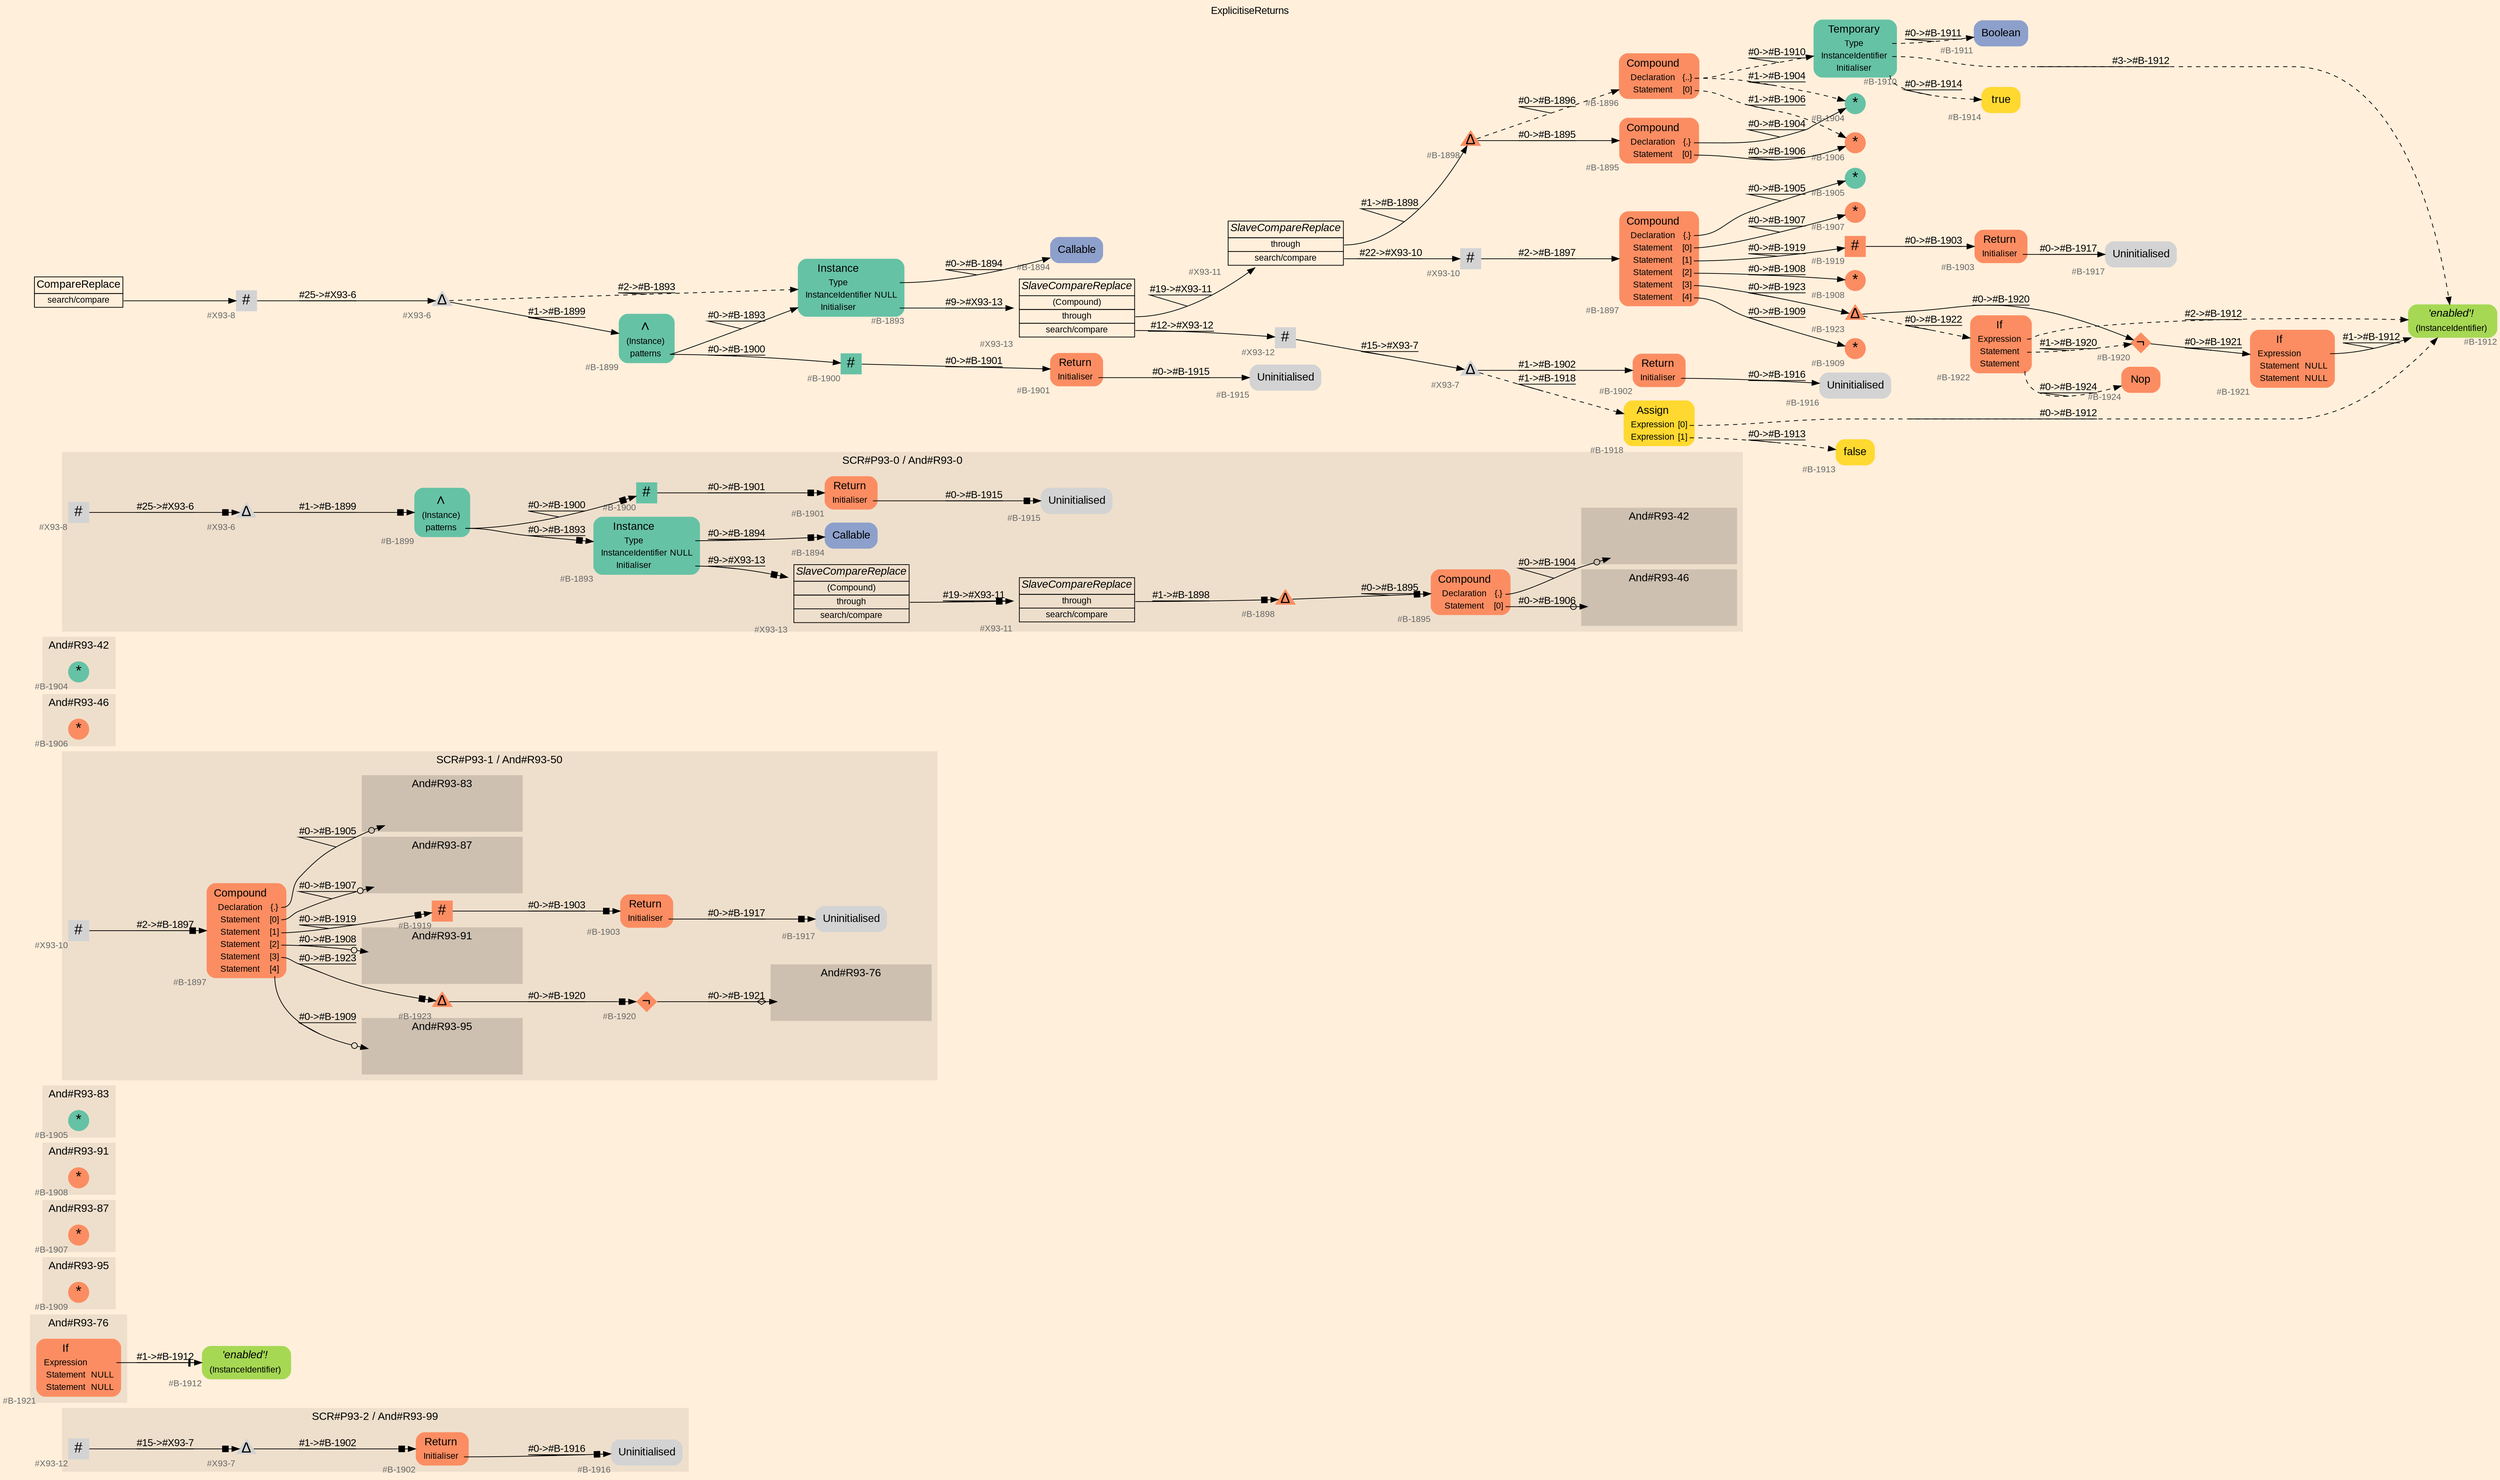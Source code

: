 digraph "ExplicitiseReturns" {
label = "ExplicitiseReturns"
labelloc = t
graph [
    rankdir = "LR"
    ranksep = 0.3
    bgcolor = antiquewhite1
    color = black
    fontcolor = black
    fontname = "Arial"
];
node [
    fontname = "Arial"
];
edge [
    fontname = "Arial"
];

// -------------------- figure And#R93-99 --------------------
// -------- region And#R93-99 ----------
subgraph "clusterAnd#R93-99" {
    label = "SCR#P93-2 / And#R93-99"
    style = "filled"
    color = antiquewhite2
    fontsize = "15"
    // -------- block And#R93-99/#B-1902 ----------
    "And#R93-99/#B-1902" [
        fillcolor = "/set28/2"
        xlabel = "#B-1902"
        fontsize = "12"
        fontcolor = grey40
        shape = "plaintext"
        label = <<TABLE BORDER="0" CELLBORDER="0" CELLSPACING="0">
         <TR><TD><FONT COLOR="black" POINT-SIZE="15">Return</FONT></TD></TR>
         <TR><TD><FONT COLOR="black" POINT-SIZE="12">Initialiser</FONT></TD><TD PORT="port0"></TD></TR>
        </TABLE>>
        style = "rounded,filled"
    ];
    
    // -------- block And#R93-99/#B-1916 ----------
    "And#R93-99/#B-1916" [
        xlabel = "#B-1916"
        fontsize = "12"
        fontcolor = grey40
        shape = "plaintext"
        label = <<TABLE BORDER="0" CELLBORDER="0" CELLSPACING="0">
         <TR><TD><FONT COLOR="black" POINT-SIZE="15">Uninitialised</FONT></TD></TR>
        </TABLE>>
        style = "rounded,filled"
    ];
    
    // -------- block And#R93-99/#X93-7 ----------
    "And#R93-99/#X93-7" [
        xlabel = "#X93-7"
        fontsize = "12"
        fontcolor = grey40
        shape = "triangle"
        label = <<FONT COLOR="black" POINT-SIZE="20">Δ</FONT>>
        style = "filled"
        penwidth = 0.0
        fixedsize = true
        width = 0.4
        height = 0.4
    ];
    
    // -------- block And#R93-99/#X93-12 ----------
    "And#R93-99/#X93-12" [
        xlabel = "#X93-12"
        fontsize = "12"
        fontcolor = grey40
        shape = "square"
        label = <<FONT COLOR="black" POINT-SIZE="20">#</FONT>>
        style = "filled"
        penwidth = 0.0
        fixedsize = true
        width = 0.4
        height = 0.4
    ];
    
}

"And#R93-99/#B-1902":port0 -> "And#R93-99/#B-1916" [
    arrowhead="normalnonebox"
    label = "#0-&gt;#B-1916"
    decorate = true
    color = black
    fontcolor = black
];

"And#R93-99/#X93-7" -> "And#R93-99/#B-1902" [
    arrowhead="normalnonebox"
    label = "#1-&gt;#B-1902"
    decorate = true
    color = black
    fontcolor = black
];

"And#R93-99/#X93-12" -> "And#R93-99/#X93-7" [
    arrowhead="normalnonebox"
    label = "#15-&gt;#X93-7"
    decorate = true
    color = black
    fontcolor = black
];


// -------------------- figure And#R93-76 --------------------
// -------- region And#R93-76 ----------
subgraph "clusterAnd#R93-76" {
    label = "And#R93-76"
    style = "filled"
    color = antiquewhite2
    fontsize = "15"
    // -------- block And#R93-76/#B-1921 ----------
    "And#R93-76/#B-1921" [
        fillcolor = "/set28/2"
        xlabel = "#B-1921"
        fontsize = "12"
        fontcolor = grey40
        shape = "plaintext"
        label = <<TABLE BORDER="0" CELLBORDER="0" CELLSPACING="0">
         <TR><TD><FONT COLOR="black" POINT-SIZE="15">If</FONT></TD></TR>
         <TR><TD><FONT COLOR="black" POINT-SIZE="12">Expression</FONT></TD><TD PORT="port0"></TD></TR>
         <TR><TD><FONT COLOR="black" POINT-SIZE="12">Statement</FONT></TD><TD PORT="port1"><FONT COLOR="black" POINT-SIZE="12">NULL</FONT></TD></TR>
         <TR><TD><FONT COLOR="black" POINT-SIZE="12">Statement</FONT></TD><TD PORT="port2"><FONT COLOR="black" POINT-SIZE="12">NULL</FONT></TD></TR>
        </TABLE>>
        style = "rounded,filled"
    ];
    
}

// -------- block And#R93-76/#B-1912 ----------
"And#R93-76/#B-1912" [
    fillcolor = "/set28/5"
    xlabel = "#B-1912"
    fontsize = "12"
    fontcolor = grey40
    shape = "plaintext"
    label = <<TABLE BORDER="0" CELLBORDER="0" CELLSPACING="0">
     <TR><TD><FONT COLOR="black" POINT-SIZE="15"><I>'enabled'!</I></FONT></TD></TR>
     <TR><TD><FONT COLOR="black" POINT-SIZE="12">(InstanceIdentifier)</FONT></TD><TD PORT="port0"></TD></TR>
    </TABLE>>
    style = "rounded,filled"
];

"And#R93-76/#B-1921":port0 -> "And#R93-76/#B-1912" [
    arrowhead="normalnonetee"
    label = "#1-&gt;#B-1912"
    decorate = true
    color = black
    fontcolor = black
];


// -------------------- figure And#R93-95 --------------------
// -------- region And#R93-95 ----------
subgraph "clusterAnd#R93-95" {
    label = "And#R93-95"
    style = "filled"
    color = antiquewhite2
    fontsize = "15"
    // -------- block And#R93-95/#B-1909 ----------
    "And#R93-95/#B-1909" [
        fillcolor = "/set28/2"
        xlabel = "#B-1909"
        fontsize = "12"
        fontcolor = grey40
        shape = "circle"
        label = <<FONT COLOR="black" POINT-SIZE="20">*</FONT>>
        style = "filled"
        penwidth = 0.0
        fixedsize = true
        width = 0.4
        height = 0.4
    ];
    
}


// -------------------- figure And#R93-87 --------------------
// -------- region And#R93-87 ----------
subgraph "clusterAnd#R93-87" {
    label = "And#R93-87"
    style = "filled"
    color = antiquewhite2
    fontsize = "15"
    // -------- block And#R93-87/#B-1907 ----------
    "And#R93-87/#B-1907" [
        fillcolor = "/set28/2"
        xlabel = "#B-1907"
        fontsize = "12"
        fontcolor = grey40
        shape = "circle"
        label = <<FONT COLOR="black" POINT-SIZE="20">*</FONT>>
        style = "filled"
        penwidth = 0.0
        fixedsize = true
        width = 0.4
        height = 0.4
    ];
    
}


// -------------------- figure And#R93-91 --------------------
// -------- region And#R93-91 ----------
subgraph "clusterAnd#R93-91" {
    label = "And#R93-91"
    style = "filled"
    color = antiquewhite2
    fontsize = "15"
    // -------- block And#R93-91/#B-1908 ----------
    "And#R93-91/#B-1908" [
        fillcolor = "/set28/2"
        xlabel = "#B-1908"
        fontsize = "12"
        fontcolor = grey40
        shape = "circle"
        label = <<FONT COLOR="black" POINT-SIZE="20">*</FONT>>
        style = "filled"
        penwidth = 0.0
        fixedsize = true
        width = 0.4
        height = 0.4
    ];
    
}


// -------------------- figure And#R93-83 --------------------
// -------- region And#R93-83 ----------
subgraph "clusterAnd#R93-83" {
    label = "And#R93-83"
    style = "filled"
    color = antiquewhite2
    fontsize = "15"
    // -------- block And#R93-83/#B-1905 ----------
    "And#R93-83/#B-1905" [
        fillcolor = "/set28/1"
        xlabel = "#B-1905"
        fontsize = "12"
        fontcolor = grey40
        shape = "circle"
        label = <<FONT COLOR="black" POINT-SIZE="20">*</FONT>>
        style = "filled"
        penwidth = 0.0
        fixedsize = true
        width = 0.4
        height = 0.4
    ];
    
}


// -------------------- figure And#R93-50 --------------------
// -------- region And#R93-50 ----------
subgraph "clusterAnd#R93-50" {
    label = "SCR#P93-1 / And#R93-50"
    style = "filled"
    color = antiquewhite2
    fontsize = "15"
    // -------- block And#R93-50/#B-1897 ----------
    "And#R93-50/#B-1897" [
        fillcolor = "/set28/2"
        xlabel = "#B-1897"
        fontsize = "12"
        fontcolor = grey40
        shape = "plaintext"
        label = <<TABLE BORDER="0" CELLBORDER="0" CELLSPACING="0">
         <TR><TD><FONT COLOR="black" POINT-SIZE="15">Compound</FONT></TD></TR>
         <TR><TD><FONT COLOR="black" POINT-SIZE="12">Declaration</FONT></TD><TD PORT="port0"><FONT COLOR="black" POINT-SIZE="12">{.}</FONT></TD></TR>
         <TR><TD><FONT COLOR="black" POINT-SIZE="12">Statement</FONT></TD><TD PORT="port1"><FONT COLOR="black" POINT-SIZE="12">[0]</FONT></TD></TR>
         <TR><TD><FONT COLOR="black" POINT-SIZE="12">Statement</FONT></TD><TD PORT="port2"><FONT COLOR="black" POINT-SIZE="12">[1]</FONT></TD></TR>
         <TR><TD><FONT COLOR="black" POINT-SIZE="12">Statement</FONT></TD><TD PORT="port3"><FONT COLOR="black" POINT-SIZE="12">[2]</FONT></TD></TR>
         <TR><TD><FONT COLOR="black" POINT-SIZE="12">Statement</FONT></TD><TD PORT="port4"><FONT COLOR="black" POINT-SIZE="12">[3]</FONT></TD></TR>
         <TR><TD><FONT COLOR="black" POINT-SIZE="12">Statement</FONT></TD><TD PORT="port5"><FONT COLOR="black" POINT-SIZE="12">[4]</FONT></TD></TR>
        </TABLE>>
        style = "rounded,filled"
    ];
    
    // -------- block And#R93-50/#B-1903 ----------
    "And#R93-50/#B-1903" [
        fillcolor = "/set28/2"
        xlabel = "#B-1903"
        fontsize = "12"
        fontcolor = grey40
        shape = "plaintext"
        label = <<TABLE BORDER="0" CELLBORDER="0" CELLSPACING="0">
         <TR><TD><FONT COLOR="black" POINT-SIZE="15">Return</FONT></TD></TR>
         <TR><TD><FONT COLOR="black" POINT-SIZE="12">Initialiser</FONT></TD><TD PORT="port0"></TD></TR>
        </TABLE>>
        style = "rounded,filled"
    ];
    
    // -------- block And#R93-50/#B-1917 ----------
    "And#R93-50/#B-1917" [
        xlabel = "#B-1917"
        fontsize = "12"
        fontcolor = grey40
        shape = "plaintext"
        label = <<TABLE BORDER="0" CELLBORDER="0" CELLSPACING="0">
         <TR><TD><FONT COLOR="black" POINT-SIZE="15">Uninitialised</FONT></TD></TR>
        </TABLE>>
        style = "rounded,filled"
    ];
    
    // -------- block And#R93-50/#B-1919 ----------
    "And#R93-50/#B-1919" [
        fillcolor = "/set28/2"
        xlabel = "#B-1919"
        fontsize = "12"
        fontcolor = grey40
        shape = "square"
        label = <<FONT COLOR="black" POINT-SIZE="20">#</FONT>>
        style = "filled"
        penwidth = 0.0
        fixedsize = true
        width = 0.4
        height = 0.4
    ];
    
    // -------- block And#R93-50/#B-1920 ----------
    "And#R93-50/#B-1920" [
        fillcolor = "/set28/2"
        xlabel = "#B-1920"
        fontsize = "12"
        fontcolor = grey40
        shape = "diamond"
        label = <<FONT COLOR="black" POINT-SIZE="20">¬</FONT>>
        style = "filled"
        penwidth = 0.0
        fixedsize = true
        width = 0.4
        height = 0.4
    ];
    
    // -------- block And#R93-50/#B-1923 ----------
    "And#R93-50/#B-1923" [
        fillcolor = "/set28/2"
        xlabel = "#B-1923"
        fontsize = "12"
        fontcolor = grey40
        shape = "triangle"
        label = <<FONT COLOR="black" POINT-SIZE="20">Δ</FONT>>
        style = "filled"
        penwidth = 0.0
        fixedsize = true
        width = 0.4
        height = 0.4
    ];
    
    // -------- block And#R93-50/#X93-10 ----------
    "And#R93-50/#X93-10" [
        xlabel = "#X93-10"
        fontsize = "12"
        fontcolor = grey40
        shape = "square"
        label = <<FONT COLOR="black" POINT-SIZE="20">#</FONT>>
        style = "filled"
        penwidth = 0.0
        fixedsize = true
        width = 0.4
        height = 0.4
    ];
    
    // -------- region And#R93-50/And#R93-83 ----------
    subgraph "clusterAnd#R93-50/And#R93-83" {
        label = "And#R93-83"
        style = "filled"
        color = antiquewhite3
        fontsize = "15"
        // -------- block And#R93-50/And#R93-83/#B-1905 ----------
        "And#R93-50/And#R93-83/#B-1905" [
            fillcolor = "/set28/1"
            xlabel = "#B-1905"
            fontsize = "12"
            fontcolor = grey40
            shape = "none"
            style = "invisible"
        ];
        
    }
    
    // -------- region And#R93-50/And#R93-91 ----------
    subgraph "clusterAnd#R93-50/And#R93-91" {
        label = "And#R93-91"
        style = "filled"
        color = antiquewhite3
        fontsize = "15"
        // -------- block And#R93-50/And#R93-91/#B-1908 ----------
        "And#R93-50/And#R93-91/#B-1908" [
            fillcolor = "/set28/2"
            xlabel = "#B-1908"
            fontsize = "12"
            fontcolor = grey40
            shape = "none"
            style = "invisible"
        ];
        
    }
    
    // -------- region And#R93-50/And#R93-87 ----------
    subgraph "clusterAnd#R93-50/And#R93-87" {
        label = "And#R93-87"
        style = "filled"
        color = antiquewhite3
        fontsize = "15"
        // -------- block And#R93-50/And#R93-87/#B-1907 ----------
        "And#R93-50/And#R93-87/#B-1907" [
            fillcolor = "/set28/2"
            xlabel = "#B-1907"
            fontsize = "12"
            fontcolor = grey40
            shape = "none"
            style = "invisible"
        ];
        
    }
    
    // -------- region And#R93-50/And#R93-95 ----------
    subgraph "clusterAnd#R93-50/And#R93-95" {
        label = "And#R93-95"
        style = "filled"
        color = antiquewhite3
        fontsize = "15"
        // -------- block And#R93-50/And#R93-95/#B-1909 ----------
        "And#R93-50/And#R93-95/#B-1909" [
            fillcolor = "/set28/2"
            xlabel = "#B-1909"
            fontsize = "12"
            fontcolor = grey40
            shape = "none"
            style = "invisible"
        ];
        
    }
    
    // -------- region And#R93-50/And#R93-76 ----------
    subgraph "clusterAnd#R93-50/And#R93-76" {
        label = "And#R93-76"
        style = "filled"
        color = antiquewhite3
        fontsize = "15"
        // -------- block And#R93-50/And#R93-76/#B-1921 ----------
        "And#R93-50/And#R93-76/#B-1921" [
            fillcolor = "/set28/2"
            xlabel = "#B-1921"
            fontsize = "12"
            fontcolor = grey40
            shape = "none"
            style = "invisible"
        ];
        
    }
    
}

"And#R93-50/#B-1897":port0 -> "And#R93-50/And#R93-83/#B-1905" [
    arrowhead="normalnoneodot"
    label = "#0-&gt;#B-1905"
    decorate = true
    color = black
    fontcolor = black
];

"And#R93-50/#B-1897":port1 -> "And#R93-50/And#R93-87/#B-1907" [
    arrowhead="normalnoneodot"
    label = "#0-&gt;#B-1907"
    decorate = true
    color = black
    fontcolor = black
];

"And#R93-50/#B-1897":port2 -> "And#R93-50/#B-1919" [
    arrowhead="normalnonebox"
    label = "#0-&gt;#B-1919"
    decorate = true
    color = black
    fontcolor = black
];

"And#R93-50/#B-1897":port3 -> "And#R93-50/And#R93-91/#B-1908" [
    arrowhead="normalnoneodot"
    label = "#0-&gt;#B-1908"
    decorate = true
    color = black
    fontcolor = black
];

"And#R93-50/#B-1897":port4 -> "And#R93-50/#B-1923" [
    arrowhead="normalnonebox"
    label = "#0-&gt;#B-1923"
    decorate = true
    color = black
    fontcolor = black
];

"And#R93-50/#B-1897":port5 -> "And#R93-50/And#R93-95/#B-1909" [
    arrowhead="normalnoneodot"
    label = "#0-&gt;#B-1909"
    decorate = true
    color = black
    fontcolor = black
];

"And#R93-50/#B-1903":port0 -> "And#R93-50/#B-1917" [
    arrowhead="normalnonebox"
    label = "#0-&gt;#B-1917"
    decorate = true
    color = black
    fontcolor = black
];

"And#R93-50/#B-1919" -> "And#R93-50/#B-1903" [
    arrowhead="normalnonebox"
    label = "#0-&gt;#B-1903"
    decorate = true
    color = black
    fontcolor = black
];

"And#R93-50/#B-1920" -> "And#R93-50/And#R93-76/#B-1921" [
    arrowhead="normalnoneodiamond"
    label = "#0-&gt;#B-1921"
    decorate = true
    color = black
    fontcolor = black
];

"And#R93-50/#B-1923" -> "And#R93-50/#B-1920" [
    arrowhead="normalnonebox"
    label = "#0-&gt;#B-1920"
    decorate = true
    color = black
    fontcolor = black
];

"And#R93-50/#X93-10" -> "And#R93-50/#B-1897" [
    arrowhead="normalnonebox"
    label = "#2-&gt;#B-1897"
    decorate = true
    color = black
    fontcolor = black
];


// -------------------- figure And#R93-46 --------------------
// -------- region And#R93-46 ----------
subgraph "clusterAnd#R93-46" {
    label = "And#R93-46"
    style = "filled"
    color = antiquewhite2
    fontsize = "15"
    // -------- block And#R93-46/#B-1906 ----------
    "And#R93-46/#B-1906" [
        fillcolor = "/set28/2"
        xlabel = "#B-1906"
        fontsize = "12"
        fontcolor = grey40
        shape = "circle"
        label = <<FONT COLOR="black" POINT-SIZE="20">*</FONT>>
        style = "filled"
        penwidth = 0.0
        fixedsize = true
        width = 0.4
        height = 0.4
    ];
    
}


// -------------------- figure And#R93-42 --------------------
// -------- region And#R93-42 ----------
subgraph "clusterAnd#R93-42" {
    label = "And#R93-42"
    style = "filled"
    color = antiquewhite2
    fontsize = "15"
    // -------- block And#R93-42/#B-1904 ----------
    "And#R93-42/#B-1904" [
        fillcolor = "/set28/1"
        xlabel = "#B-1904"
        fontsize = "12"
        fontcolor = grey40
        shape = "circle"
        label = <<FONT COLOR="black" POINT-SIZE="20">*</FONT>>
        style = "filled"
        penwidth = 0.0
        fixedsize = true
        width = 0.4
        height = 0.4
    ];
    
}


// -------------------- figure And#R93-0 --------------------
// -------- region And#R93-0 ----------
subgraph "clusterAnd#R93-0" {
    label = "SCR#P93-0 / And#R93-0"
    style = "filled"
    color = antiquewhite2
    fontsize = "15"
    // -------- block And#R93-0/#B-1894 ----------
    "And#R93-0/#B-1894" [
        fillcolor = "/set28/3"
        xlabel = "#B-1894"
        fontsize = "12"
        fontcolor = grey40
        shape = "plaintext"
        label = <<TABLE BORDER="0" CELLBORDER="0" CELLSPACING="0">
         <TR><TD><FONT COLOR="black" POINT-SIZE="15">Callable</FONT></TD></TR>
        </TABLE>>
        style = "rounded,filled"
    ];
    
    // -------- block And#R93-0/#X93-11 ----------
    "And#R93-0/#X93-11" [
        fillcolor = antiquewhite2
        xlabel = "#X93-11"
        fontsize = "12"
        fontcolor = grey40
        shape = "plaintext"
        label = <<TABLE BORDER="0" CELLBORDER="1" CELLSPACING="0">
         <TR><TD><FONT COLOR="black" POINT-SIZE="15"><I>SlaveCompareReplace</I></FONT></TD></TR>
         <TR><TD PORT="port0"><FONT COLOR="black" POINT-SIZE="12">through</FONT></TD></TR>
         <TR><TD PORT="port1"><FONT COLOR="black" POINT-SIZE="12">search/compare</FONT></TD></TR>
        </TABLE>>
        style = "filled"
        color = black
    ];
    
    // -------- block And#R93-0/#X93-13 ----------
    "And#R93-0/#X93-13" [
        fillcolor = antiquewhite2
        xlabel = "#X93-13"
        fontsize = "12"
        fontcolor = grey40
        shape = "plaintext"
        label = <<TABLE BORDER="0" CELLBORDER="1" CELLSPACING="0">
         <TR><TD><FONT COLOR="black" POINT-SIZE="15"><I>SlaveCompareReplace</I></FONT></TD></TR>
         <TR><TD PORT="port0"><FONT COLOR="black" POINT-SIZE="12">(Compound)</FONT></TD></TR>
         <TR><TD PORT="port1"><FONT COLOR="black" POINT-SIZE="12">through</FONT></TD></TR>
         <TR><TD PORT="port2"><FONT COLOR="black" POINT-SIZE="12">search/compare</FONT></TD></TR>
        </TABLE>>
        style = "filled"
        color = black
    ];
    
    // -------- block And#R93-0/#B-1893 ----------
    "And#R93-0/#B-1893" [
        fillcolor = "/set28/1"
        xlabel = "#B-1893"
        fontsize = "12"
        fontcolor = grey40
        shape = "plaintext"
        label = <<TABLE BORDER="0" CELLBORDER="0" CELLSPACING="0">
         <TR><TD><FONT COLOR="black" POINT-SIZE="15">Instance</FONT></TD></TR>
         <TR><TD><FONT COLOR="black" POINT-SIZE="12">Type</FONT></TD><TD PORT="port0"></TD></TR>
         <TR><TD><FONT COLOR="black" POINT-SIZE="12">InstanceIdentifier</FONT></TD><TD PORT="port1"><FONT COLOR="black" POINT-SIZE="12">NULL</FONT></TD></TR>
         <TR><TD><FONT COLOR="black" POINT-SIZE="12">Initialiser</FONT></TD><TD PORT="port2"></TD></TR>
        </TABLE>>
        style = "rounded,filled"
    ];
    
    // -------- block And#R93-0/#B-1895 ----------
    "And#R93-0/#B-1895" [
        fillcolor = "/set28/2"
        xlabel = "#B-1895"
        fontsize = "12"
        fontcolor = grey40
        shape = "plaintext"
        label = <<TABLE BORDER="0" CELLBORDER="0" CELLSPACING="0">
         <TR><TD><FONT COLOR="black" POINT-SIZE="15">Compound</FONT></TD></TR>
         <TR><TD><FONT COLOR="black" POINT-SIZE="12">Declaration</FONT></TD><TD PORT="port0"><FONT COLOR="black" POINT-SIZE="12">{.}</FONT></TD></TR>
         <TR><TD><FONT COLOR="black" POINT-SIZE="12">Statement</FONT></TD><TD PORT="port1"><FONT COLOR="black" POINT-SIZE="12">[0]</FONT></TD></TR>
        </TABLE>>
        style = "rounded,filled"
    ];
    
    // -------- block And#R93-0/#B-1898 ----------
    "And#R93-0/#B-1898" [
        fillcolor = "/set28/2"
        xlabel = "#B-1898"
        fontsize = "12"
        fontcolor = grey40
        shape = "triangle"
        label = <<FONT COLOR="black" POINT-SIZE="20">Δ</FONT>>
        style = "filled"
        penwidth = 0.0
        fixedsize = true
        width = 0.4
        height = 0.4
    ];
    
    // -------- block And#R93-0/#B-1899 ----------
    "And#R93-0/#B-1899" [
        fillcolor = "/set28/1"
        xlabel = "#B-1899"
        fontsize = "12"
        fontcolor = grey40
        shape = "plaintext"
        label = <<TABLE BORDER="0" CELLBORDER="0" CELLSPACING="0">
         <TR><TD><FONT COLOR="black" POINT-SIZE="20">∧</FONT></TD></TR>
         <TR><TD><FONT COLOR="black" POINT-SIZE="12">(Instance)</FONT></TD><TD PORT="port0"></TD></TR>
         <TR><TD><FONT COLOR="black" POINT-SIZE="12">patterns</FONT></TD><TD PORT="port1"></TD></TR>
        </TABLE>>
        style = "rounded,filled"
    ];
    
    // -------- block And#R93-0/#B-1900 ----------
    "And#R93-0/#B-1900" [
        fillcolor = "/set28/1"
        xlabel = "#B-1900"
        fontsize = "12"
        fontcolor = grey40
        shape = "square"
        label = <<FONT COLOR="black" POINT-SIZE="20">#</FONT>>
        style = "filled"
        penwidth = 0.0
        fixedsize = true
        width = 0.4
        height = 0.4
    ];
    
    // -------- block And#R93-0/#B-1901 ----------
    "And#R93-0/#B-1901" [
        fillcolor = "/set28/2"
        xlabel = "#B-1901"
        fontsize = "12"
        fontcolor = grey40
        shape = "plaintext"
        label = <<TABLE BORDER="0" CELLBORDER="0" CELLSPACING="0">
         <TR><TD><FONT COLOR="black" POINT-SIZE="15">Return</FONT></TD></TR>
         <TR><TD><FONT COLOR="black" POINT-SIZE="12">Initialiser</FONT></TD><TD PORT="port0"></TD></TR>
        </TABLE>>
        style = "rounded,filled"
    ];
    
    // -------- block And#R93-0/#B-1915 ----------
    "And#R93-0/#B-1915" [
        xlabel = "#B-1915"
        fontsize = "12"
        fontcolor = grey40
        shape = "plaintext"
        label = <<TABLE BORDER="0" CELLBORDER="0" CELLSPACING="0">
         <TR><TD><FONT COLOR="black" POINT-SIZE="15">Uninitialised</FONT></TD></TR>
        </TABLE>>
        style = "rounded,filled"
    ];
    
    // -------- block And#R93-0/#X93-6 ----------
    "And#R93-0/#X93-6" [
        xlabel = "#X93-6"
        fontsize = "12"
        fontcolor = grey40
        shape = "triangle"
        label = <<FONT COLOR="black" POINT-SIZE="20">Δ</FONT>>
        style = "filled"
        penwidth = 0.0
        fixedsize = true
        width = 0.4
        height = 0.4
    ];
    
    // -------- block And#R93-0/#X93-8 ----------
    "And#R93-0/#X93-8" [
        xlabel = "#X93-8"
        fontsize = "12"
        fontcolor = grey40
        shape = "square"
        label = <<FONT COLOR="black" POINT-SIZE="20">#</FONT>>
        style = "filled"
        penwidth = 0.0
        fixedsize = true
        width = 0.4
        height = 0.4
    ];
    
    // -------- region And#R93-0/And#R93-42 ----------
    subgraph "clusterAnd#R93-0/And#R93-42" {
        label = "And#R93-42"
        style = "filled"
        color = antiquewhite3
        fontsize = "15"
        // -------- block And#R93-0/And#R93-42/#B-1904 ----------
        "And#R93-0/And#R93-42/#B-1904" [
            fillcolor = "/set28/1"
            xlabel = "#B-1904"
            fontsize = "12"
            fontcolor = grey40
            shape = "none"
            style = "invisible"
        ];
        
    }
    
    // -------- region And#R93-0/And#R93-46 ----------
    subgraph "clusterAnd#R93-0/And#R93-46" {
        label = "And#R93-46"
        style = "filled"
        color = antiquewhite3
        fontsize = "15"
        // -------- block And#R93-0/And#R93-46/#B-1906 ----------
        "And#R93-0/And#R93-46/#B-1906" [
            fillcolor = "/set28/2"
            xlabel = "#B-1906"
            fontsize = "12"
            fontcolor = grey40
            shape = "none"
            style = "invisible"
        ];
        
    }
    
}

"And#R93-0/#X93-11":port0 -> "And#R93-0/#B-1898" [
    arrowhead="normalnonebox"
    label = "#1-&gt;#B-1898"
    decorate = true
    color = black
    fontcolor = black
];

"And#R93-0/#X93-13":port1 -> "And#R93-0/#X93-11" [
    arrowhead="normalnonebox"
    label = "#19-&gt;#X93-11"
    decorate = true
    color = black
    fontcolor = black
];

"And#R93-0/#B-1893":port0 -> "And#R93-0/#B-1894" [
    arrowhead="normalnonebox"
    label = "#0-&gt;#B-1894"
    decorate = true
    color = black
    fontcolor = black
];

"And#R93-0/#B-1893":port2 -> "And#R93-0/#X93-13" [
    arrowhead="normalnonebox"
    label = "#9-&gt;#X93-13"
    decorate = true
    color = black
    fontcolor = black
];

"And#R93-0/#B-1895":port0 -> "And#R93-0/And#R93-42/#B-1904" [
    arrowhead="normalnoneodot"
    label = "#0-&gt;#B-1904"
    decorate = true
    color = black
    fontcolor = black
];

"And#R93-0/#B-1895":port1 -> "And#R93-0/And#R93-46/#B-1906" [
    arrowhead="normalnoneodot"
    label = "#0-&gt;#B-1906"
    decorate = true
    color = black
    fontcolor = black
];

"And#R93-0/#B-1898" -> "And#R93-0/#B-1895" [
    arrowhead="normalnonebox"
    label = "#0-&gt;#B-1895"
    decorate = true
    color = black
    fontcolor = black
];

"And#R93-0/#B-1899":port1 -> "And#R93-0/#B-1893" [
    arrowhead="normalnonebox"
    label = "#0-&gt;#B-1893"
    decorate = true
    color = black
    fontcolor = black
];

"And#R93-0/#B-1899":port1 -> "And#R93-0/#B-1900" [
    arrowhead="normalnonebox"
    label = "#0-&gt;#B-1900"
    decorate = true
    color = black
    fontcolor = black
];

"And#R93-0/#B-1900" -> "And#R93-0/#B-1901" [
    arrowhead="normalnonebox"
    label = "#0-&gt;#B-1901"
    decorate = true
    color = black
    fontcolor = black
];

"And#R93-0/#B-1901":port0 -> "And#R93-0/#B-1915" [
    arrowhead="normalnonebox"
    label = "#0-&gt;#B-1915"
    decorate = true
    color = black
    fontcolor = black
];

"And#R93-0/#X93-6" -> "And#R93-0/#B-1899" [
    arrowhead="normalnonebox"
    label = "#1-&gt;#B-1899"
    decorate = true
    color = black
    fontcolor = black
];

"And#R93-0/#X93-8" -> "And#R93-0/#X93-6" [
    arrowhead="normalnonebox"
    label = "#25-&gt;#X93-6"
    decorate = true
    color = black
    fontcolor = black
];


// -------------------- transformation figure --------------------
// -------- block CR#X93-9 ----------
"CR#X93-9" [
    fillcolor = antiquewhite1
    fontsize = "12"
    fontcolor = grey40
    shape = "plaintext"
    label = <<TABLE BORDER="0" CELLBORDER="1" CELLSPACING="0">
     <TR><TD><FONT COLOR="black" POINT-SIZE="15">CompareReplace</FONT></TD></TR>
     <TR><TD PORT="port0"><FONT COLOR="black" POINT-SIZE="12">search/compare</FONT></TD></TR>
    </TABLE>>
    style = "filled"
    color = black
];

// -------- block #X93-8 ----------
"#X93-8" [
    xlabel = "#X93-8"
    fontsize = "12"
    fontcolor = grey40
    shape = "square"
    label = <<FONT COLOR="black" POINT-SIZE="20">#</FONT>>
    style = "filled"
    penwidth = 0.0
    fixedsize = true
    width = 0.4
    height = 0.4
];

// -------- block #X93-6 ----------
"#X93-6" [
    xlabel = "#X93-6"
    fontsize = "12"
    fontcolor = grey40
    shape = "triangle"
    label = <<FONT COLOR="black" POINT-SIZE="20">Δ</FONT>>
    style = "filled"
    penwidth = 0.0
    fixedsize = true
    width = 0.4
    height = 0.4
];

// -------- block #B-1899 ----------
"#B-1899" [
    fillcolor = "/set28/1"
    xlabel = "#B-1899"
    fontsize = "12"
    fontcolor = grey40
    shape = "plaintext"
    label = <<TABLE BORDER="0" CELLBORDER="0" CELLSPACING="0">
     <TR><TD><FONT COLOR="black" POINT-SIZE="20">∧</FONT></TD></TR>
     <TR><TD><FONT COLOR="black" POINT-SIZE="12">(Instance)</FONT></TD><TD PORT="port0"></TD></TR>
     <TR><TD><FONT COLOR="black" POINT-SIZE="12">patterns</FONT></TD><TD PORT="port1"></TD></TR>
    </TABLE>>
    style = "rounded,filled"
];

// -------- block #B-1893 ----------
"#B-1893" [
    fillcolor = "/set28/1"
    xlabel = "#B-1893"
    fontsize = "12"
    fontcolor = grey40
    shape = "plaintext"
    label = <<TABLE BORDER="0" CELLBORDER="0" CELLSPACING="0">
     <TR><TD><FONT COLOR="black" POINT-SIZE="15">Instance</FONT></TD></TR>
     <TR><TD><FONT COLOR="black" POINT-SIZE="12">Type</FONT></TD><TD PORT="port0"></TD></TR>
     <TR><TD><FONT COLOR="black" POINT-SIZE="12">InstanceIdentifier</FONT></TD><TD PORT="port1"><FONT COLOR="black" POINT-SIZE="12">NULL</FONT></TD></TR>
     <TR><TD><FONT COLOR="black" POINT-SIZE="12">Initialiser</FONT></TD><TD PORT="port2"></TD></TR>
    </TABLE>>
    style = "rounded,filled"
];

// -------- block #B-1894 ----------
"#B-1894" [
    fillcolor = "/set28/3"
    xlabel = "#B-1894"
    fontsize = "12"
    fontcolor = grey40
    shape = "plaintext"
    label = <<TABLE BORDER="0" CELLBORDER="0" CELLSPACING="0">
     <TR><TD><FONT COLOR="black" POINT-SIZE="15">Callable</FONT></TD></TR>
    </TABLE>>
    style = "rounded,filled"
];

// -------- block #X93-13 ----------
"#X93-13" [
    fillcolor = antiquewhite1
    xlabel = "#X93-13"
    fontsize = "12"
    fontcolor = grey40
    shape = "plaintext"
    label = <<TABLE BORDER="0" CELLBORDER="1" CELLSPACING="0">
     <TR><TD><FONT COLOR="black" POINT-SIZE="15"><I>SlaveCompareReplace</I></FONT></TD></TR>
     <TR><TD PORT="port0"><FONT COLOR="black" POINT-SIZE="12">(Compound)</FONT></TD></TR>
     <TR><TD PORT="port1"><FONT COLOR="black" POINT-SIZE="12">through</FONT></TD></TR>
     <TR><TD PORT="port2"><FONT COLOR="black" POINT-SIZE="12">search/compare</FONT></TD></TR>
    </TABLE>>
    style = "filled"
    color = black
];

// -------- block #X93-11 ----------
"#X93-11" [
    fillcolor = antiquewhite1
    xlabel = "#X93-11"
    fontsize = "12"
    fontcolor = grey40
    shape = "plaintext"
    label = <<TABLE BORDER="0" CELLBORDER="1" CELLSPACING="0">
     <TR><TD><FONT COLOR="black" POINT-SIZE="15"><I>SlaveCompareReplace</I></FONT></TD></TR>
     <TR><TD PORT="port0"><FONT COLOR="black" POINT-SIZE="12">through</FONT></TD></TR>
     <TR><TD PORT="port1"><FONT COLOR="black" POINT-SIZE="12">search/compare</FONT></TD></TR>
    </TABLE>>
    style = "filled"
    color = black
];

// -------- block #B-1898 ----------
"#B-1898" [
    fillcolor = "/set28/2"
    xlabel = "#B-1898"
    fontsize = "12"
    fontcolor = grey40
    shape = "triangle"
    label = <<FONT COLOR="black" POINT-SIZE="20">Δ</FONT>>
    style = "filled"
    penwidth = 0.0
    fixedsize = true
    width = 0.4
    height = 0.4
];

// -------- block #B-1895 ----------
"#B-1895" [
    fillcolor = "/set28/2"
    xlabel = "#B-1895"
    fontsize = "12"
    fontcolor = grey40
    shape = "plaintext"
    label = <<TABLE BORDER="0" CELLBORDER="0" CELLSPACING="0">
     <TR><TD><FONT COLOR="black" POINT-SIZE="15">Compound</FONT></TD></TR>
     <TR><TD><FONT COLOR="black" POINT-SIZE="12">Declaration</FONT></TD><TD PORT="port0"><FONT COLOR="black" POINT-SIZE="12">{.}</FONT></TD></TR>
     <TR><TD><FONT COLOR="black" POINT-SIZE="12">Statement</FONT></TD><TD PORT="port1"><FONT COLOR="black" POINT-SIZE="12">[0]</FONT></TD></TR>
    </TABLE>>
    style = "rounded,filled"
];

// -------- block #B-1904 ----------
"#B-1904" [
    fillcolor = "/set28/1"
    xlabel = "#B-1904"
    fontsize = "12"
    fontcolor = grey40
    shape = "circle"
    label = <<FONT COLOR="black" POINT-SIZE="20">*</FONT>>
    style = "filled"
    penwidth = 0.0
    fixedsize = true
    width = 0.4
    height = 0.4
];

// -------- block #B-1906 ----------
"#B-1906" [
    fillcolor = "/set28/2"
    xlabel = "#B-1906"
    fontsize = "12"
    fontcolor = grey40
    shape = "circle"
    label = <<FONT COLOR="black" POINT-SIZE="20">*</FONT>>
    style = "filled"
    penwidth = 0.0
    fixedsize = true
    width = 0.4
    height = 0.4
];

// -------- block #B-1896 ----------
"#B-1896" [
    fillcolor = "/set28/2"
    xlabel = "#B-1896"
    fontsize = "12"
    fontcolor = grey40
    shape = "plaintext"
    label = <<TABLE BORDER="0" CELLBORDER="0" CELLSPACING="0">
     <TR><TD><FONT COLOR="black" POINT-SIZE="15">Compound</FONT></TD></TR>
     <TR><TD><FONT COLOR="black" POINT-SIZE="12">Declaration</FONT></TD><TD PORT="port0"><FONT COLOR="black" POINT-SIZE="12">{..}</FONT></TD></TR>
     <TR><TD><FONT COLOR="black" POINT-SIZE="12">Statement</FONT></TD><TD PORT="port1"><FONT COLOR="black" POINT-SIZE="12">[0]</FONT></TD></TR>
    </TABLE>>
    style = "rounded,filled"
];

// -------- block #B-1910 ----------
"#B-1910" [
    fillcolor = "/set28/1"
    xlabel = "#B-1910"
    fontsize = "12"
    fontcolor = grey40
    shape = "plaintext"
    label = <<TABLE BORDER="0" CELLBORDER="0" CELLSPACING="0">
     <TR><TD><FONT COLOR="black" POINT-SIZE="15">Temporary</FONT></TD></TR>
     <TR><TD><FONT COLOR="black" POINT-SIZE="12">Type</FONT></TD><TD PORT="port0"></TD></TR>
     <TR><TD><FONT COLOR="black" POINT-SIZE="12">InstanceIdentifier</FONT></TD><TD PORT="port1"></TD></TR>
     <TR><TD><FONT COLOR="black" POINT-SIZE="12">Initialiser</FONT></TD><TD PORT="port2"></TD></TR>
    </TABLE>>
    style = "rounded,filled"
];

// -------- block #B-1911 ----------
"#B-1911" [
    fillcolor = "/set28/3"
    xlabel = "#B-1911"
    fontsize = "12"
    fontcolor = grey40
    shape = "plaintext"
    label = <<TABLE BORDER="0" CELLBORDER="0" CELLSPACING="0">
     <TR><TD><FONT COLOR="black" POINT-SIZE="15">Boolean</FONT></TD></TR>
    </TABLE>>
    style = "rounded,filled"
];

// -------- block #B-1912 ----------
"#B-1912" [
    fillcolor = "/set28/5"
    xlabel = "#B-1912"
    fontsize = "12"
    fontcolor = grey40
    shape = "plaintext"
    label = <<TABLE BORDER="0" CELLBORDER="0" CELLSPACING="0">
     <TR><TD><FONT COLOR="black" POINT-SIZE="15"><I>'enabled'!</I></FONT></TD></TR>
     <TR><TD><FONT COLOR="black" POINT-SIZE="12">(InstanceIdentifier)</FONT></TD><TD PORT="port0"></TD></TR>
    </TABLE>>
    style = "rounded,filled"
];

// -------- block #B-1914 ----------
"#B-1914" [
    fillcolor = "/set28/6"
    xlabel = "#B-1914"
    fontsize = "12"
    fontcolor = grey40
    shape = "plaintext"
    label = <<TABLE BORDER="0" CELLBORDER="0" CELLSPACING="0">
     <TR><TD><FONT COLOR="black" POINT-SIZE="15">true</FONT></TD></TR>
    </TABLE>>
    style = "rounded,filled"
];

// -------- block #X93-10 ----------
"#X93-10" [
    xlabel = "#X93-10"
    fontsize = "12"
    fontcolor = grey40
    shape = "square"
    label = <<FONT COLOR="black" POINT-SIZE="20">#</FONT>>
    style = "filled"
    penwidth = 0.0
    fixedsize = true
    width = 0.4
    height = 0.4
];

// -------- block #B-1897 ----------
"#B-1897" [
    fillcolor = "/set28/2"
    xlabel = "#B-1897"
    fontsize = "12"
    fontcolor = grey40
    shape = "plaintext"
    label = <<TABLE BORDER="0" CELLBORDER="0" CELLSPACING="0">
     <TR><TD><FONT COLOR="black" POINT-SIZE="15">Compound</FONT></TD></TR>
     <TR><TD><FONT COLOR="black" POINT-SIZE="12">Declaration</FONT></TD><TD PORT="port0"><FONT COLOR="black" POINT-SIZE="12">{.}</FONT></TD></TR>
     <TR><TD><FONT COLOR="black" POINT-SIZE="12">Statement</FONT></TD><TD PORT="port1"><FONT COLOR="black" POINT-SIZE="12">[0]</FONT></TD></TR>
     <TR><TD><FONT COLOR="black" POINT-SIZE="12">Statement</FONT></TD><TD PORT="port2"><FONT COLOR="black" POINT-SIZE="12">[1]</FONT></TD></TR>
     <TR><TD><FONT COLOR="black" POINT-SIZE="12">Statement</FONT></TD><TD PORT="port3"><FONT COLOR="black" POINT-SIZE="12">[2]</FONT></TD></TR>
     <TR><TD><FONT COLOR="black" POINT-SIZE="12">Statement</FONT></TD><TD PORT="port4"><FONT COLOR="black" POINT-SIZE="12">[3]</FONT></TD></TR>
     <TR><TD><FONT COLOR="black" POINT-SIZE="12">Statement</FONT></TD><TD PORT="port5"><FONT COLOR="black" POINT-SIZE="12">[4]</FONT></TD></TR>
    </TABLE>>
    style = "rounded,filled"
];

// -------- block #B-1905 ----------
"#B-1905" [
    fillcolor = "/set28/1"
    xlabel = "#B-1905"
    fontsize = "12"
    fontcolor = grey40
    shape = "circle"
    label = <<FONT COLOR="black" POINT-SIZE="20">*</FONT>>
    style = "filled"
    penwidth = 0.0
    fixedsize = true
    width = 0.4
    height = 0.4
];

// -------- block #B-1907 ----------
"#B-1907" [
    fillcolor = "/set28/2"
    xlabel = "#B-1907"
    fontsize = "12"
    fontcolor = grey40
    shape = "circle"
    label = <<FONT COLOR="black" POINT-SIZE="20">*</FONT>>
    style = "filled"
    penwidth = 0.0
    fixedsize = true
    width = 0.4
    height = 0.4
];

// -------- block #B-1919 ----------
"#B-1919" [
    fillcolor = "/set28/2"
    xlabel = "#B-1919"
    fontsize = "12"
    fontcolor = grey40
    shape = "square"
    label = <<FONT COLOR="black" POINT-SIZE="20">#</FONT>>
    style = "filled"
    penwidth = 0.0
    fixedsize = true
    width = 0.4
    height = 0.4
];

// -------- block #B-1903 ----------
"#B-1903" [
    fillcolor = "/set28/2"
    xlabel = "#B-1903"
    fontsize = "12"
    fontcolor = grey40
    shape = "plaintext"
    label = <<TABLE BORDER="0" CELLBORDER="0" CELLSPACING="0">
     <TR><TD><FONT COLOR="black" POINT-SIZE="15">Return</FONT></TD></TR>
     <TR><TD><FONT COLOR="black" POINT-SIZE="12">Initialiser</FONT></TD><TD PORT="port0"></TD></TR>
    </TABLE>>
    style = "rounded,filled"
];

// -------- block #B-1917 ----------
"#B-1917" [
    xlabel = "#B-1917"
    fontsize = "12"
    fontcolor = grey40
    shape = "plaintext"
    label = <<TABLE BORDER="0" CELLBORDER="0" CELLSPACING="0">
     <TR><TD><FONT COLOR="black" POINT-SIZE="15">Uninitialised</FONT></TD></TR>
    </TABLE>>
    style = "rounded,filled"
];

// -------- block #B-1908 ----------
"#B-1908" [
    fillcolor = "/set28/2"
    xlabel = "#B-1908"
    fontsize = "12"
    fontcolor = grey40
    shape = "circle"
    label = <<FONT COLOR="black" POINT-SIZE="20">*</FONT>>
    style = "filled"
    penwidth = 0.0
    fixedsize = true
    width = 0.4
    height = 0.4
];

// -------- block #B-1923 ----------
"#B-1923" [
    fillcolor = "/set28/2"
    xlabel = "#B-1923"
    fontsize = "12"
    fontcolor = grey40
    shape = "triangle"
    label = <<FONT COLOR="black" POINT-SIZE="20">Δ</FONT>>
    style = "filled"
    penwidth = 0.0
    fixedsize = true
    width = 0.4
    height = 0.4
];

// -------- block #B-1920 ----------
"#B-1920" [
    fillcolor = "/set28/2"
    xlabel = "#B-1920"
    fontsize = "12"
    fontcolor = grey40
    shape = "diamond"
    label = <<FONT COLOR="black" POINT-SIZE="20">¬</FONT>>
    style = "filled"
    penwidth = 0.0
    fixedsize = true
    width = 0.4
    height = 0.4
];

// -------- block #B-1921 ----------
"#B-1921" [
    fillcolor = "/set28/2"
    xlabel = "#B-1921"
    fontsize = "12"
    fontcolor = grey40
    shape = "plaintext"
    label = <<TABLE BORDER="0" CELLBORDER="0" CELLSPACING="0">
     <TR><TD><FONT COLOR="black" POINT-SIZE="15">If</FONT></TD></TR>
     <TR><TD><FONT COLOR="black" POINT-SIZE="12">Expression</FONT></TD><TD PORT="port0"></TD></TR>
     <TR><TD><FONT COLOR="black" POINT-SIZE="12">Statement</FONT></TD><TD PORT="port1"><FONT COLOR="black" POINT-SIZE="12">NULL</FONT></TD></TR>
     <TR><TD><FONT COLOR="black" POINT-SIZE="12">Statement</FONT></TD><TD PORT="port2"><FONT COLOR="black" POINT-SIZE="12">NULL</FONT></TD></TR>
    </TABLE>>
    style = "rounded,filled"
];

// -------- block #B-1922 ----------
"#B-1922" [
    fillcolor = "/set28/2"
    xlabel = "#B-1922"
    fontsize = "12"
    fontcolor = grey40
    shape = "plaintext"
    label = <<TABLE BORDER="0" CELLBORDER="0" CELLSPACING="0">
     <TR><TD><FONT COLOR="black" POINT-SIZE="15">If</FONT></TD></TR>
     <TR><TD><FONT COLOR="black" POINT-SIZE="12">Expression</FONT></TD><TD PORT="port0"></TD></TR>
     <TR><TD><FONT COLOR="black" POINT-SIZE="12">Statement</FONT></TD><TD PORT="port1"></TD></TR>
     <TR><TD><FONT COLOR="black" POINT-SIZE="12">Statement</FONT></TD><TD PORT="port2"></TD></TR>
    </TABLE>>
    style = "rounded,filled"
];

// -------- block #B-1924 ----------
"#B-1924" [
    fillcolor = "/set28/2"
    xlabel = "#B-1924"
    fontsize = "12"
    fontcolor = grey40
    shape = "plaintext"
    label = <<TABLE BORDER="0" CELLBORDER="0" CELLSPACING="0">
     <TR><TD><FONT COLOR="black" POINT-SIZE="15">Nop</FONT></TD></TR>
    </TABLE>>
    style = "rounded,filled"
];

// -------- block #B-1909 ----------
"#B-1909" [
    fillcolor = "/set28/2"
    xlabel = "#B-1909"
    fontsize = "12"
    fontcolor = grey40
    shape = "circle"
    label = <<FONT COLOR="black" POINT-SIZE="20">*</FONT>>
    style = "filled"
    penwidth = 0.0
    fixedsize = true
    width = 0.4
    height = 0.4
];

// -------- block #X93-12 ----------
"#X93-12" [
    xlabel = "#X93-12"
    fontsize = "12"
    fontcolor = grey40
    shape = "square"
    label = <<FONT COLOR="black" POINT-SIZE="20">#</FONT>>
    style = "filled"
    penwidth = 0.0
    fixedsize = true
    width = 0.4
    height = 0.4
];

// -------- block #X93-7 ----------
"#X93-7" [
    xlabel = "#X93-7"
    fontsize = "12"
    fontcolor = grey40
    shape = "triangle"
    label = <<FONT COLOR="black" POINT-SIZE="20">Δ</FONT>>
    style = "filled"
    penwidth = 0.0
    fixedsize = true
    width = 0.4
    height = 0.4
];

// -------- block #B-1902 ----------
"#B-1902" [
    fillcolor = "/set28/2"
    xlabel = "#B-1902"
    fontsize = "12"
    fontcolor = grey40
    shape = "plaintext"
    label = <<TABLE BORDER="0" CELLBORDER="0" CELLSPACING="0">
     <TR><TD><FONT COLOR="black" POINT-SIZE="15">Return</FONT></TD></TR>
     <TR><TD><FONT COLOR="black" POINT-SIZE="12">Initialiser</FONT></TD><TD PORT="port0"></TD></TR>
    </TABLE>>
    style = "rounded,filled"
];

// -------- block #B-1916 ----------
"#B-1916" [
    xlabel = "#B-1916"
    fontsize = "12"
    fontcolor = grey40
    shape = "plaintext"
    label = <<TABLE BORDER="0" CELLBORDER="0" CELLSPACING="0">
     <TR><TD><FONT COLOR="black" POINT-SIZE="15">Uninitialised</FONT></TD></TR>
    </TABLE>>
    style = "rounded,filled"
];

// -------- block #B-1918 ----------
"#B-1918" [
    fillcolor = "/set28/6"
    xlabel = "#B-1918"
    fontsize = "12"
    fontcolor = grey40
    shape = "plaintext"
    label = <<TABLE BORDER="0" CELLBORDER="0" CELLSPACING="0">
     <TR><TD><FONT COLOR="black" POINT-SIZE="15">Assign</FONT></TD></TR>
     <TR><TD><FONT COLOR="black" POINT-SIZE="12">Expression</FONT></TD><TD PORT="port0"><FONT COLOR="black" POINT-SIZE="12">[0]</FONT></TD></TR>
     <TR><TD><FONT COLOR="black" POINT-SIZE="12">Expression</FONT></TD><TD PORT="port1"><FONT COLOR="black" POINT-SIZE="12">[1]</FONT></TD></TR>
    </TABLE>>
    style = "rounded,filled"
];

// -------- block #B-1913 ----------
"#B-1913" [
    fillcolor = "/set28/6"
    xlabel = "#B-1913"
    fontsize = "12"
    fontcolor = grey40
    shape = "plaintext"
    label = <<TABLE BORDER="0" CELLBORDER="0" CELLSPACING="0">
     <TR><TD><FONT COLOR="black" POINT-SIZE="15">false</FONT></TD></TR>
    </TABLE>>
    style = "rounded,filled"
];

// -------- block #B-1900 ----------
"#B-1900" [
    fillcolor = "/set28/1"
    xlabel = "#B-1900"
    fontsize = "12"
    fontcolor = grey40
    shape = "square"
    label = <<FONT COLOR="black" POINT-SIZE="20">#</FONT>>
    style = "filled"
    penwidth = 0.0
    fixedsize = true
    width = 0.4
    height = 0.4
];

// -------- block #B-1901 ----------
"#B-1901" [
    fillcolor = "/set28/2"
    xlabel = "#B-1901"
    fontsize = "12"
    fontcolor = grey40
    shape = "plaintext"
    label = <<TABLE BORDER="0" CELLBORDER="0" CELLSPACING="0">
     <TR><TD><FONT COLOR="black" POINT-SIZE="15">Return</FONT></TD></TR>
     <TR><TD><FONT COLOR="black" POINT-SIZE="12">Initialiser</FONT></TD><TD PORT="port0"></TD></TR>
    </TABLE>>
    style = "rounded,filled"
];

// -------- block #B-1915 ----------
"#B-1915" [
    xlabel = "#B-1915"
    fontsize = "12"
    fontcolor = grey40
    shape = "plaintext"
    label = <<TABLE BORDER="0" CELLBORDER="0" CELLSPACING="0">
     <TR><TD><FONT COLOR="black" POINT-SIZE="15">Uninitialised</FONT></TD></TR>
    </TABLE>>
    style = "rounded,filled"
];

"CR#X93-9":port0 -> "#X93-8" [
    label = ""
    decorate = true
    color = black
    fontcolor = black
];

"#X93-8" -> "#X93-6" [
    label = "#25-&gt;#X93-6"
    decorate = true
    color = black
    fontcolor = black
];

"#X93-6" -> "#B-1899" [
    label = "#1-&gt;#B-1899"
    decorate = true
    color = black
    fontcolor = black
];

"#X93-6" -> "#B-1893" [
    style="dashed"
    label = "#2-&gt;#B-1893"
    decorate = true
    color = black
    fontcolor = black
];

"#B-1899":port1 -> "#B-1893" [
    label = "#0-&gt;#B-1893"
    decorate = true
    color = black
    fontcolor = black
];

"#B-1899":port1 -> "#B-1900" [
    label = "#0-&gt;#B-1900"
    decorate = true
    color = black
    fontcolor = black
];

"#B-1893":port0 -> "#B-1894" [
    label = "#0-&gt;#B-1894"
    decorate = true
    color = black
    fontcolor = black
];

"#B-1893":port2 -> "#X93-13" [
    label = "#9-&gt;#X93-13"
    decorate = true
    color = black
    fontcolor = black
];

"#X93-13":port1 -> "#X93-11" [
    label = "#19-&gt;#X93-11"
    decorate = true
    color = black
    fontcolor = black
];

"#X93-13":port2 -> "#X93-12" [
    label = " #12-&gt;#X93-12"
    decorate = true
    color = black
    fontcolor = black
];

"#X93-11":port0 -> "#B-1898" [
    label = "#1-&gt;#B-1898"
    decorate = true
    color = black
    fontcolor = black
];

"#X93-11":port1 -> "#X93-10" [
    label = " #22-&gt;#X93-10"
    decorate = true
    color = black
    fontcolor = black
];

"#B-1898" -> "#B-1895" [
    label = "#0-&gt;#B-1895"
    decorate = true
    color = black
    fontcolor = black
];

"#B-1898" -> "#B-1896" [
    style="dashed"
    label = "#0-&gt;#B-1896"
    decorate = true
    color = black
    fontcolor = black
];

"#B-1895":port0 -> "#B-1904" [
    label = "#0-&gt;#B-1904"
    decorate = true
    color = black
    fontcolor = black
];

"#B-1895":port1 -> "#B-1906" [
    label = "#0-&gt;#B-1906"
    decorate = true
    color = black
    fontcolor = black
];

"#B-1896":port0 -> "#B-1904" [
    style="dashed"
    label = "#1-&gt;#B-1904"
    decorate = true
    color = black
    fontcolor = black
];

"#B-1896":port0 -> "#B-1910" [
    style="dashed"
    label = "#0-&gt;#B-1910"
    decorate = true
    color = black
    fontcolor = black
];

"#B-1896":port1 -> "#B-1906" [
    style="dashed"
    label = "#1-&gt;#B-1906"
    decorate = true
    color = black
    fontcolor = black
];

"#B-1910":port0 -> "#B-1911" [
    style="dashed"
    label = "#0-&gt;#B-1911"
    decorate = true
    color = black
    fontcolor = black
];

"#B-1910":port1 -> "#B-1912" [
    style="dashed"
    label = "#3-&gt;#B-1912"
    decorate = true
    color = black
    fontcolor = black
];

"#B-1910":port2 -> "#B-1914" [
    style="dashed"
    label = "#0-&gt;#B-1914"
    decorate = true
    color = black
    fontcolor = black
];

"#X93-10" -> "#B-1897" [
    label = "#2-&gt;#B-1897"
    decorate = true
    color = black
    fontcolor = black
];

"#B-1897":port0 -> "#B-1905" [
    label = "#0-&gt;#B-1905"
    decorate = true
    color = black
    fontcolor = black
];

"#B-1897":port1 -> "#B-1907" [
    label = "#0-&gt;#B-1907"
    decorate = true
    color = black
    fontcolor = black
];

"#B-1897":port2 -> "#B-1919" [
    label = "#0-&gt;#B-1919"
    decorate = true
    color = black
    fontcolor = black
];

"#B-1897":port3 -> "#B-1908" [
    label = "#0-&gt;#B-1908"
    decorate = true
    color = black
    fontcolor = black
];

"#B-1897":port4 -> "#B-1923" [
    label = "#0-&gt;#B-1923"
    decorate = true
    color = black
    fontcolor = black
];

"#B-1897":port5 -> "#B-1909" [
    label = "#0-&gt;#B-1909"
    decorate = true
    color = black
    fontcolor = black
];

"#B-1919" -> "#B-1903" [
    label = "#0-&gt;#B-1903"
    decorate = true
    color = black
    fontcolor = black
];

"#B-1903":port0 -> "#B-1917" [
    label = "#0-&gt;#B-1917"
    decorate = true
    color = black
    fontcolor = black
];

"#B-1923" -> "#B-1920" [
    label = "#0-&gt;#B-1920"
    decorate = true
    color = black
    fontcolor = black
];

"#B-1923" -> "#B-1922" [
    style="dashed"
    label = "#0-&gt;#B-1922"
    decorate = true
    color = black
    fontcolor = black
];

"#B-1920" -> "#B-1921" [
    label = "#0-&gt;#B-1921"
    decorate = true
    color = black
    fontcolor = black
];

"#B-1921":port0 -> "#B-1912" [
    label = "#1-&gt;#B-1912"
    decorate = true
    color = black
    fontcolor = black
];

"#B-1922":port0 -> "#B-1912" [
    style="dashed"
    label = "#2-&gt;#B-1912"
    decorate = true
    color = black
    fontcolor = black
];

"#B-1922":port1 -> "#B-1920" [
    style="dashed"
    label = "#1-&gt;#B-1920"
    decorate = true
    color = black
    fontcolor = black
];

"#B-1922":port2 -> "#B-1924" [
    style="dashed"
    label = "#0-&gt;#B-1924"
    decorate = true
    color = black
    fontcolor = black
];

"#X93-12" -> "#X93-7" [
    label = "#15-&gt;#X93-7"
    decorate = true
    color = black
    fontcolor = black
];

"#X93-7" -> "#B-1902" [
    label = "#1-&gt;#B-1902"
    decorate = true
    color = black
    fontcolor = black
];

"#X93-7" -> "#B-1918" [
    style="dashed"
    label = "#1-&gt;#B-1918"
    decorate = true
    color = black
    fontcolor = black
];

"#B-1902":port0 -> "#B-1916" [
    label = "#0-&gt;#B-1916"
    decorate = true
    color = black
    fontcolor = black
];

"#B-1918":port0 -> "#B-1912" [
    style="dashed"
    label = "#0-&gt;#B-1912"
    decorate = true
    color = black
    fontcolor = black
];

"#B-1918":port1 -> "#B-1913" [
    style="dashed"
    label = "#0-&gt;#B-1913"
    decorate = true
    color = black
    fontcolor = black
];

"#B-1900" -> "#B-1901" [
    label = "#0-&gt;#B-1901"
    decorate = true
    color = black
    fontcolor = black
];

"#B-1901":port0 -> "#B-1915" [
    label = "#0-&gt;#B-1915"
    decorate = true
    color = black
    fontcolor = black
];


}
